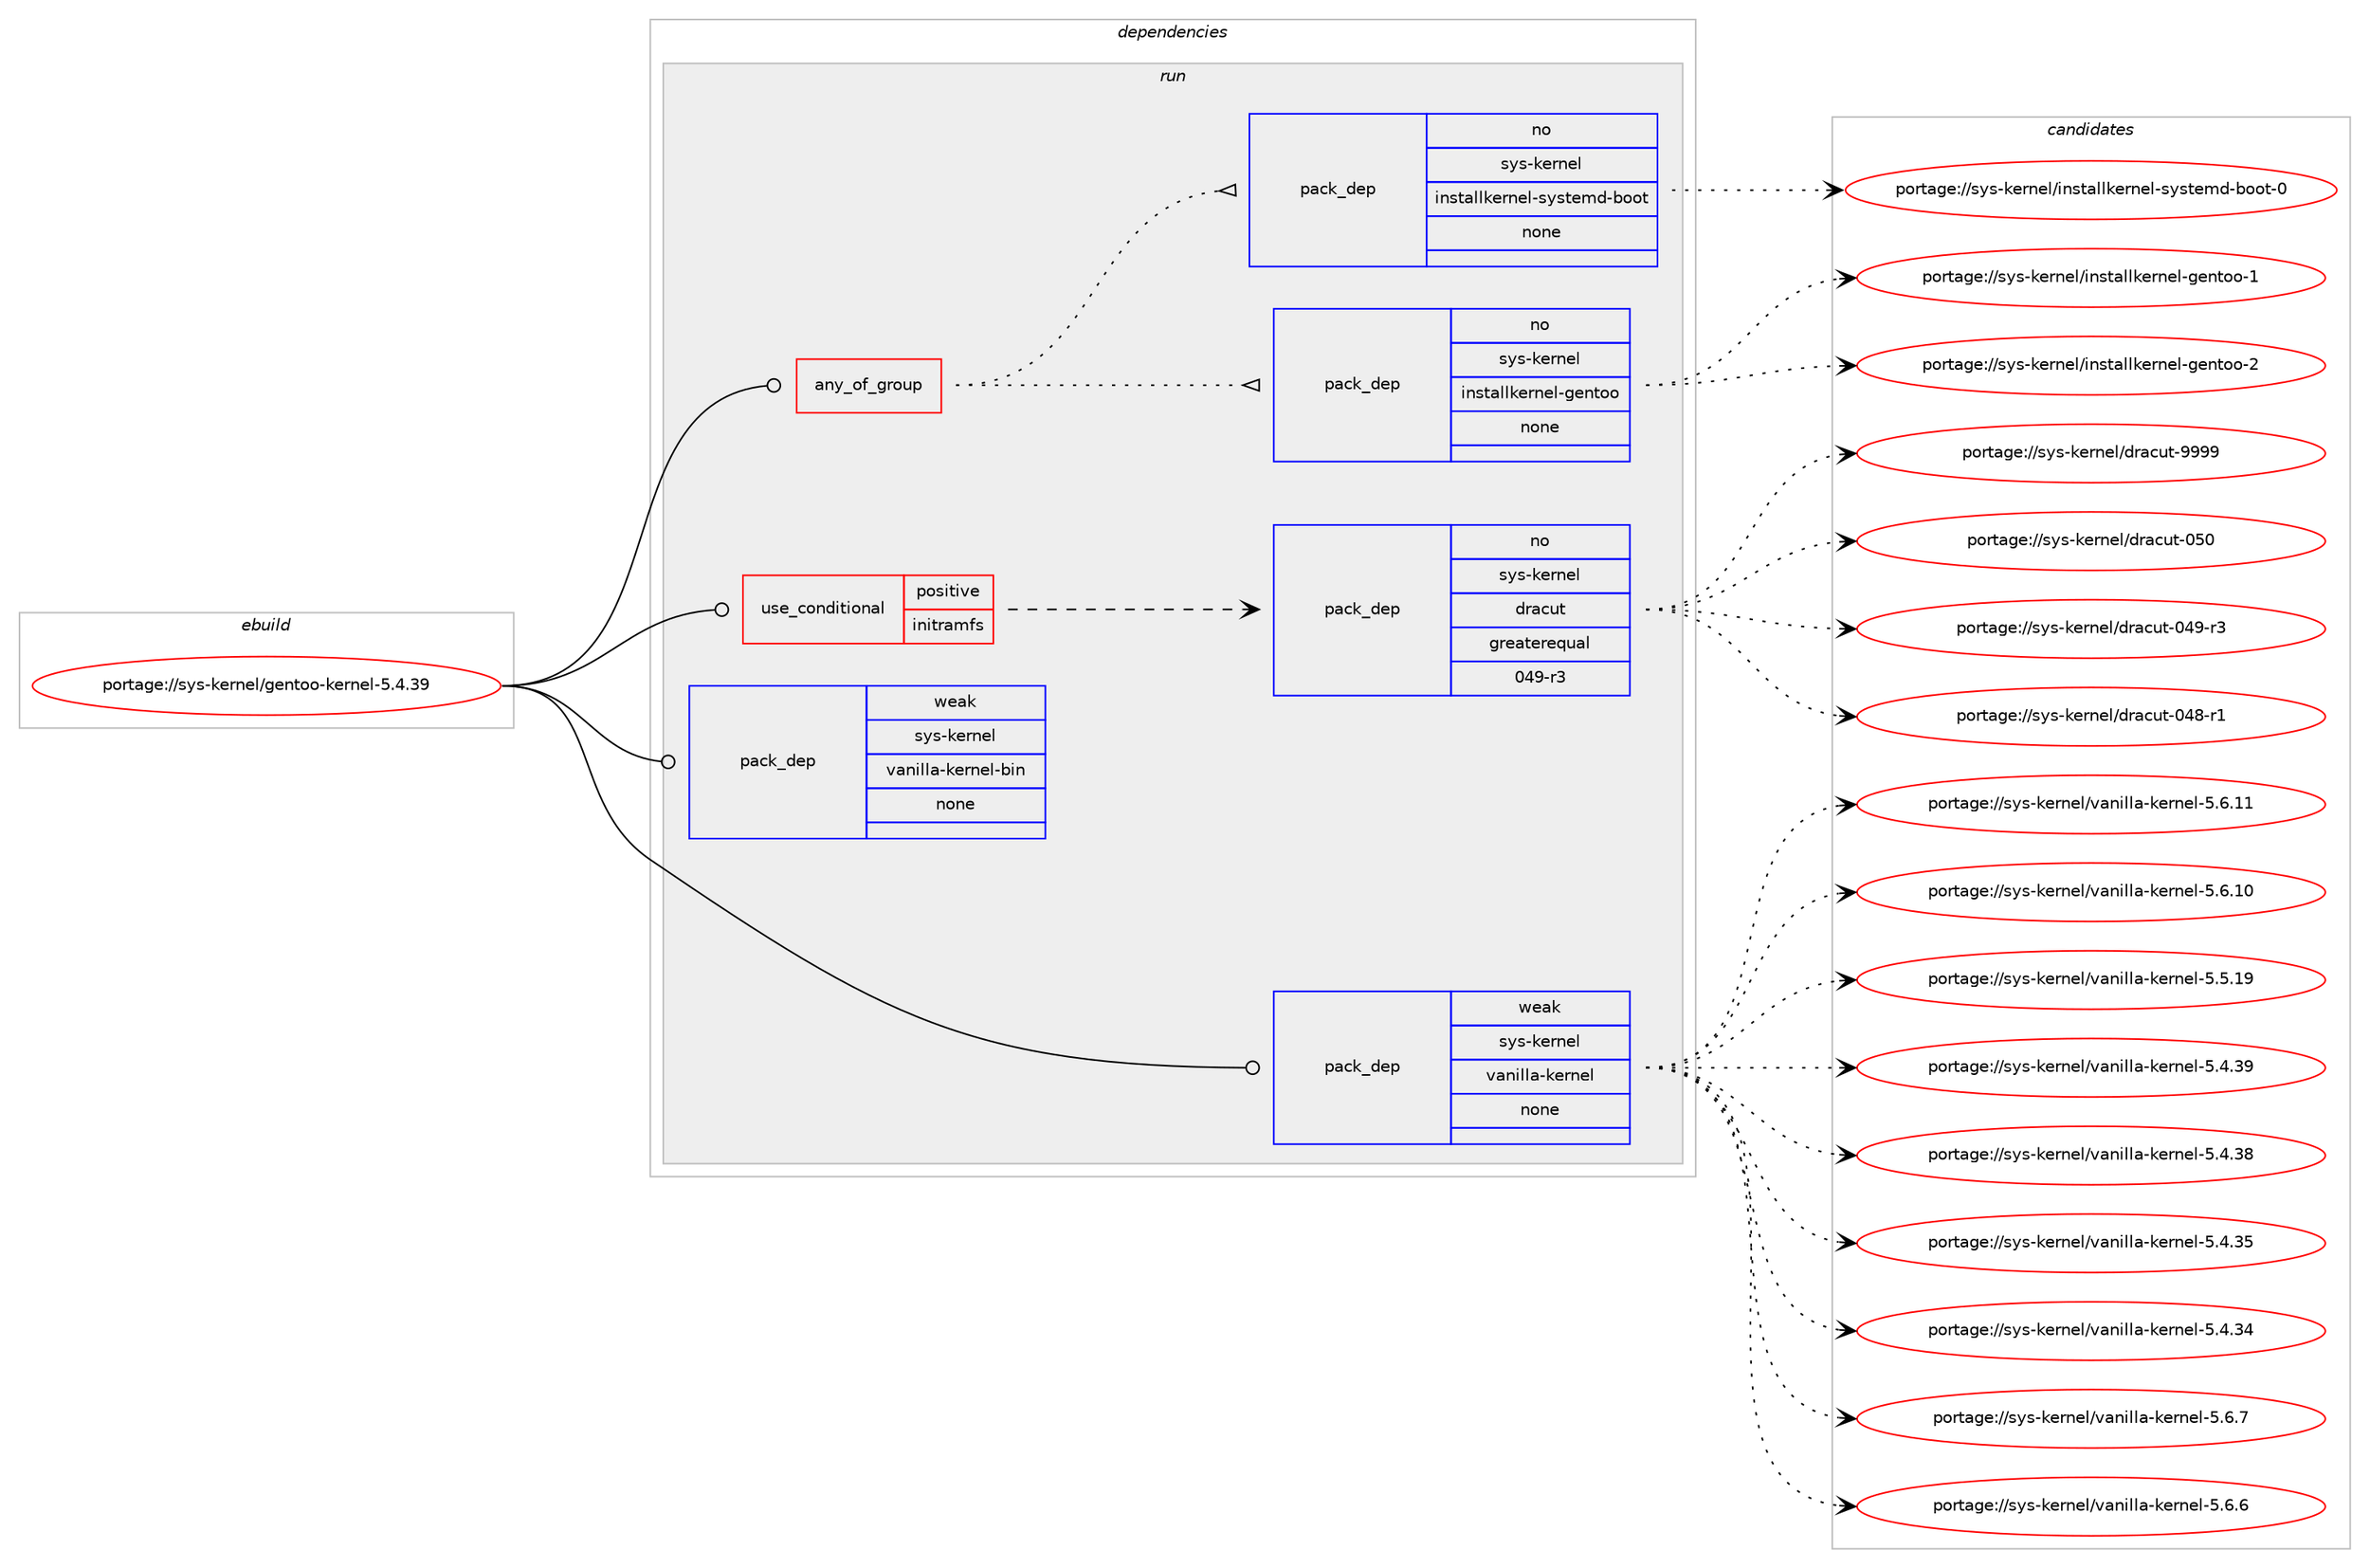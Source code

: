 digraph prolog {

# *************
# Graph options
# *************

newrank=true;
concentrate=true;
compound=true;
graph [rankdir=LR,fontname=Helvetica,fontsize=10,ranksep=1.5];#, ranksep=2.5, nodesep=0.2];
edge  [arrowhead=vee];
node  [fontname=Helvetica,fontsize=10];

# **********
# The ebuild
# **********

subgraph cluster_leftcol {
color=gray;
rank=same;
label=<<i>ebuild</i>>;
id [label="portage://sys-kernel/gentoo-kernel-5.4.39", color=red, width=4, href="../sys-kernel/gentoo-kernel-5.4.39.svg"];
}

# ****************
# The dependencies
# ****************

subgraph cluster_midcol {
color=gray;
label=<<i>dependencies</i>>;
subgraph cluster_compile {
fillcolor="#eeeeee";
style=filled;
label=<<i>compile</i>>;
}
subgraph cluster_compileandrun {
fillcolor="#eeeeee";
style=filled;
label=<<i>compile and run</i>>;
}
subgraph cluster_run {
fillcolor="#eeeeee";
style=filled;
label=<<i>run</i>>;
subgraph any94 {
dependency4189 [label=<<TABLE BORDER="0" CELLBORDER="1" CELLSPACING="0" CELLPADDING="4"><TR><TD CELLPADDING="10">any_of_group</TD></TR></TABLE>>, shape=none, color=red];subgraph pack3460 {
dependency4190 [label=<<TABLE BORDER="0" CELLBORDER="1" CELLSPACING="0" CELLPADDING="4" WIDTH="220"><TR><TD ROWSPAN="6" CELLPADDING="30">pack_dep</TD></TR><TR><TD WIDTH="110">no</TD></TR><TR><TD>sys-kernel</TD></TR><TR><TD>installkernel-gentoo</TD></TR><TR><TD>none</TD></TR><TR><TD></TD></TR></TABLE>>, shape=none, color=blue];
}
dependency4189:e -> dependency4190:w [weight=20,style="dotted",arrowhead="oinv"];
subgraph pack3461 {
dependency4191 [label=<<TABLE BORDER="0" CELLBORDER="1" CELLSPACING="0" CELLPADDING="4" WIDTH="220"><TR><TD ROWSPAN="6" CELLPADDING="30">pack_dep</TD></TR><TR><TD WIDTH="110">no</TD></TR><TR><TD>sys-kernel</TD></TR><TR><TD>installkernel-systemd-boot</TD></TR><TR><TD>none</TD></TR><TR><TD></TD></TR></TABLE>>, shape=none, color=blue];
}
dependency4189:e -> dependency4191:w [weight=20,style="dotted",arrowhead="oinv"];
}
id:e -> dependency4189:w [weight=20,style="solid",arrowhead="odot"];
subgraph cond633 {
dependency4192 [label=<<TABLE BORDER="0" CELLBORDER="1" CELLSPACING="0" CELLPADDING="4"><TR><TD ROWSPAN="3" CELLPADDING="10">use_conditional</TD></TR><TR><TD>positive</TD></TR><TR><TD>initramfs</TD></TR></TABLE>>, shape=none, color=red];
subgraph pack3462 {
dependency4193 [label=<<TABLE BORDER="0" CELLBORDER="1" CELLSPACING="0" CELLPADDING="4" WIDTH="220"><TR><TD ROWSPAN="6" CELLPADDING="30">pack_dep</TD></TR><TR><TD WIDTH="110">no</TD></TR><TR><TD>sys-kernel</TD></TR><TR><TD>dracut</TD></TR><TR><TD>greaterequal</TD></TR><TR><TD>049-r3</TD></TR></TABLE>>, shape=none, color=blue];
}
dependency4192:e -> dependency4193:w [weight=20,style="dashed",arrowhead="vee"];
}
id:e -> dependency4192:w [weight=20,style="solid",arrowhead="odot"];
subgraph pack3463 {
dependency4194 [label=<<TABLE BORDER="0" CELLBORDER="1" CELLSPACING="0" CELLPADDING="4" WIDTH="220"><TR><TD ROWSPAN="6" CELLPADDING="30">pack_dep</TD></TR><TR><TD WIDTH="110">weak</TD></TR><TR><TD>sys-kernel</TD></TR><TR><TD>vanilla-kernel</TD></TR><TR><TD>none</TD></TR><TR><TD></TD></TR></TABLE>>, shape=none, color=blue];
}
id:e -> dependency4194:w [weight=20,style="solid",arrowhead="odot"];
subgraph pack3464 {
dependency4195 [label=<<TABLE BORDER="0" CELLBORDER="1" CELLSPACING="0" CELLPADDING="4" WIDTH="220"><TR><TD ROWSPAN="6" CELLPADDING="30">pack_dep</TD></TR><TR><TD WIDTH="110">weak</TD></TR><TR><TD>sys-kernel</TD></TR><TR><TD>vanilla-kernel-bin</TD></TR><TR><TD>none</TD></TR><TR><TD></TD></TR></TABLE>>, shape=none, color=blue];
}
id:e -> dependency4195:w [weight=20,style="solid",arrowhead="odot"];
}
}

# **************
# The candidates
# **************

subgraph cluster_choices {
rank=same;
color=gray;
label=<<i>candidates</i>>;

subgraph choice3460 {
color=black;
nodesep=1;
choice115121115451071011141101011084710511011511697108108107101114110101108451031011101161111114550 [label="portage://sys-kernel/installkernel-gentoo-2", color=red, width=4,href="../sys-kernel/installkernel-gentoo-2.svg"];
choice115121115451071011141101011084710511011511697108108107101114110101108451031011101161111114549 [label="portage://sys-kernel/installkernel-gentoo-1", color=red, width=4,href="../sys-kernel/installkernel-gentoo-1.svg"];
dependency4190:e -> choice115121115451071011141101011084710511011511697108108107101114110101108451031011101161111114550:w [style=dotted,weight="100"];
dependency4190:e -> choice115121115451071011141101011084710511011511697108108107101114110101108451031011101161111114549:w [style=dotted,weight="100"];
}
subgraph choice3461 {
color=black;
nodesep=1;
choice1151211154510710111411010110847105110115116971081081071011141101011084511512111511610110910045981111111164548 [label="portage://sys-kernel/installkernel-systemd-boot-0", color=red, width=4,href="../sys-kernel/installkernel-systemd-boot-0.svg"];
dependency4191:e -> choice1151211154510710111411010110847105110115116971081081071011141101011084511512111511610110910045981111111164548:w [style=dotted,weight="100"];
}
subgraph choice3462 {
color=black;
nodesep=1;
choice115121115451071011141101011084710011497991171164557575757 [label="portage://sys-kernel/dracut-9999", color=red, width=4,href="../sys-kernel/dracut-9999.svg"];
choice1151211154510710111411010110847100114979911711645485348 [label="portage://sys-kernel/dracut-050", color=red, width=4,href="../sys-kernel/dracut-050.svg"];
choice11512111545107101114110101108471001149799117116454852574511451 [label="portage://sys-kernel/dracut-049-r3", color=red, width=4,href="../sys-kernel/dracut-049-r3.svg"];
choice11512111545107101114110101108471001149799117116454852564511449 [label="portage://sys-kernel/dracut-048-r1", color=red, width=4,href="../sys-kernel/dracut-048-r1.svg"];
dependency4193:e -> choice115121115451071011141101011084710011497991171164557575757:w [style=dotted,weight="100"];
dependency4193:e -> choice1151211154510710111411010110847100114979911711645485348:w [style=dotted,weight="100"];
dependency4193:e -> choice11512111545107101114110101108471001149799117116454852574511451:w [style=dotted,weight="100"];
dependency4193:e -> choice11512111545107101114110101108471001149799117116454852564511449:w [style=dotted,weight="100"];
}
subgraph choice3463 {
color=black;
nodesep=1;
choice1151211154510710111411010110847118971101051081089745107101114110101108455346544655 [label="portage://sys-kernel/vanilla-kernel-5.6.7", color=red, width=4,href="../sys-kernel/vanilla-kernel-5.6.7.svg"];
choice1151211154510710111411010110847118971101051081089745107101114110101108455346544654 [label="portage://sys-kernel/vanilla-kernel-5.6.6", color=red, width=4,href="../sys-kernel/vanilla-kernel-5.6.6.svg"];
choice115121115451071011141101011084711897110105108108974510710111411010110845534654464949 [label="portage://sys-kernel/vanilla-kernel-5.6.11", color=red, width=4,href="../sys-kernel/vanilla-kernel-5.6.11.svg"];
choice115121115451071011141101011084711897110105108108974510710111411010110845534654464948 [label="portage://sys-kernel/vanilla-kernel-5.6.10", color=red, width=4,href="../sys-kernel/vanilla-kernel-5.6.10.svg"];
choice115121115451071011141101011084711897110105108108974510710111411010110845534653464957 [label="portage://sys-kernel/vanilla-kernel-5.5.19", color=red, width=4,href="../sys-kernel/vanilla-kernel-5.5.19.svg"];
choice115121115451071011141101011084711897110105108108974510710111411010110845534652465157 [label="portage://sys-kernel/vanilla-kernel-5.4.39", color=red, width=4,href="../sys-kernel/vanilla-kernel-5.4.39.svg"];
choice115121115451071011141101011084711897110105108108974510710111411010110845534652465156 [label="portage://sys-kernel/vanilla-kernel-5.4.38", color=red, width=4,href="../sys-kernel/vanilla-kernel-5.4.38.svg"];
choice115121115451071011141101011084711897110105108108974510710111411010110845534652465153 [label="portage://sys-kernel/vanilla-kernel-5.4.35", color=red, width=4,href="../sys-kernel/vanilla-kernel-5.4.35.svg"];
choice115121115451071011141101011084711897110105108108974510710111411010110845534652465152 [label="portage://sys-kernel/vanilla-kernel-5.4.34", color=red, width=4,href="../sys-kernel/vanilla-kernel-5.4.34.svg"];
dependency4194:e -> choice1151211154510710111411010110847118971101051081089745107101114110101108455346544655:w [style=dotted,weight="100"];
dependency4194:e -> choice1151211154510710111411010110847118971101051081089745107101114110101108455346544654:w [style=dotted,weight="100"];
dependency4194:e -> choice115121115451071011141101011084711897110105108108974510710111411010110845534654464949:w [style=dotted,weight="100"];
dependency4194:e -> choice115121115451071011141101011084711897110105108108974510710111411010110845534654464948:w [style=dotted,weight="100"];
dependency4194:e -> choice115121115451071011141101011084711897110105108108974510710111411010110845534653464957:w [style=dotted,weight="100"];
dependency4194:e -> choice115121115451071011141101011084711897110105108108974510710111411010110845534652465157:w [style=dotted,weight="100"];
dependency4194:e -> choice115121115451071011141101011084711897110105108108974510710111411010110845534652465156:w [style=dotted,weight="100"];
dependency4194:e -> choice115121115451071011141101011084711897110105108108974510710111411010110845534652465153:w [style=dotted,weight="100"];
dependency4194:e -> choice115121115451071011141101011084711897110105108108974510710111411010110845534652465152:w [style=dotted,weight="100"];
}
subgraph choice3464 {
color=black;
nodesep=1;
}
}

}

